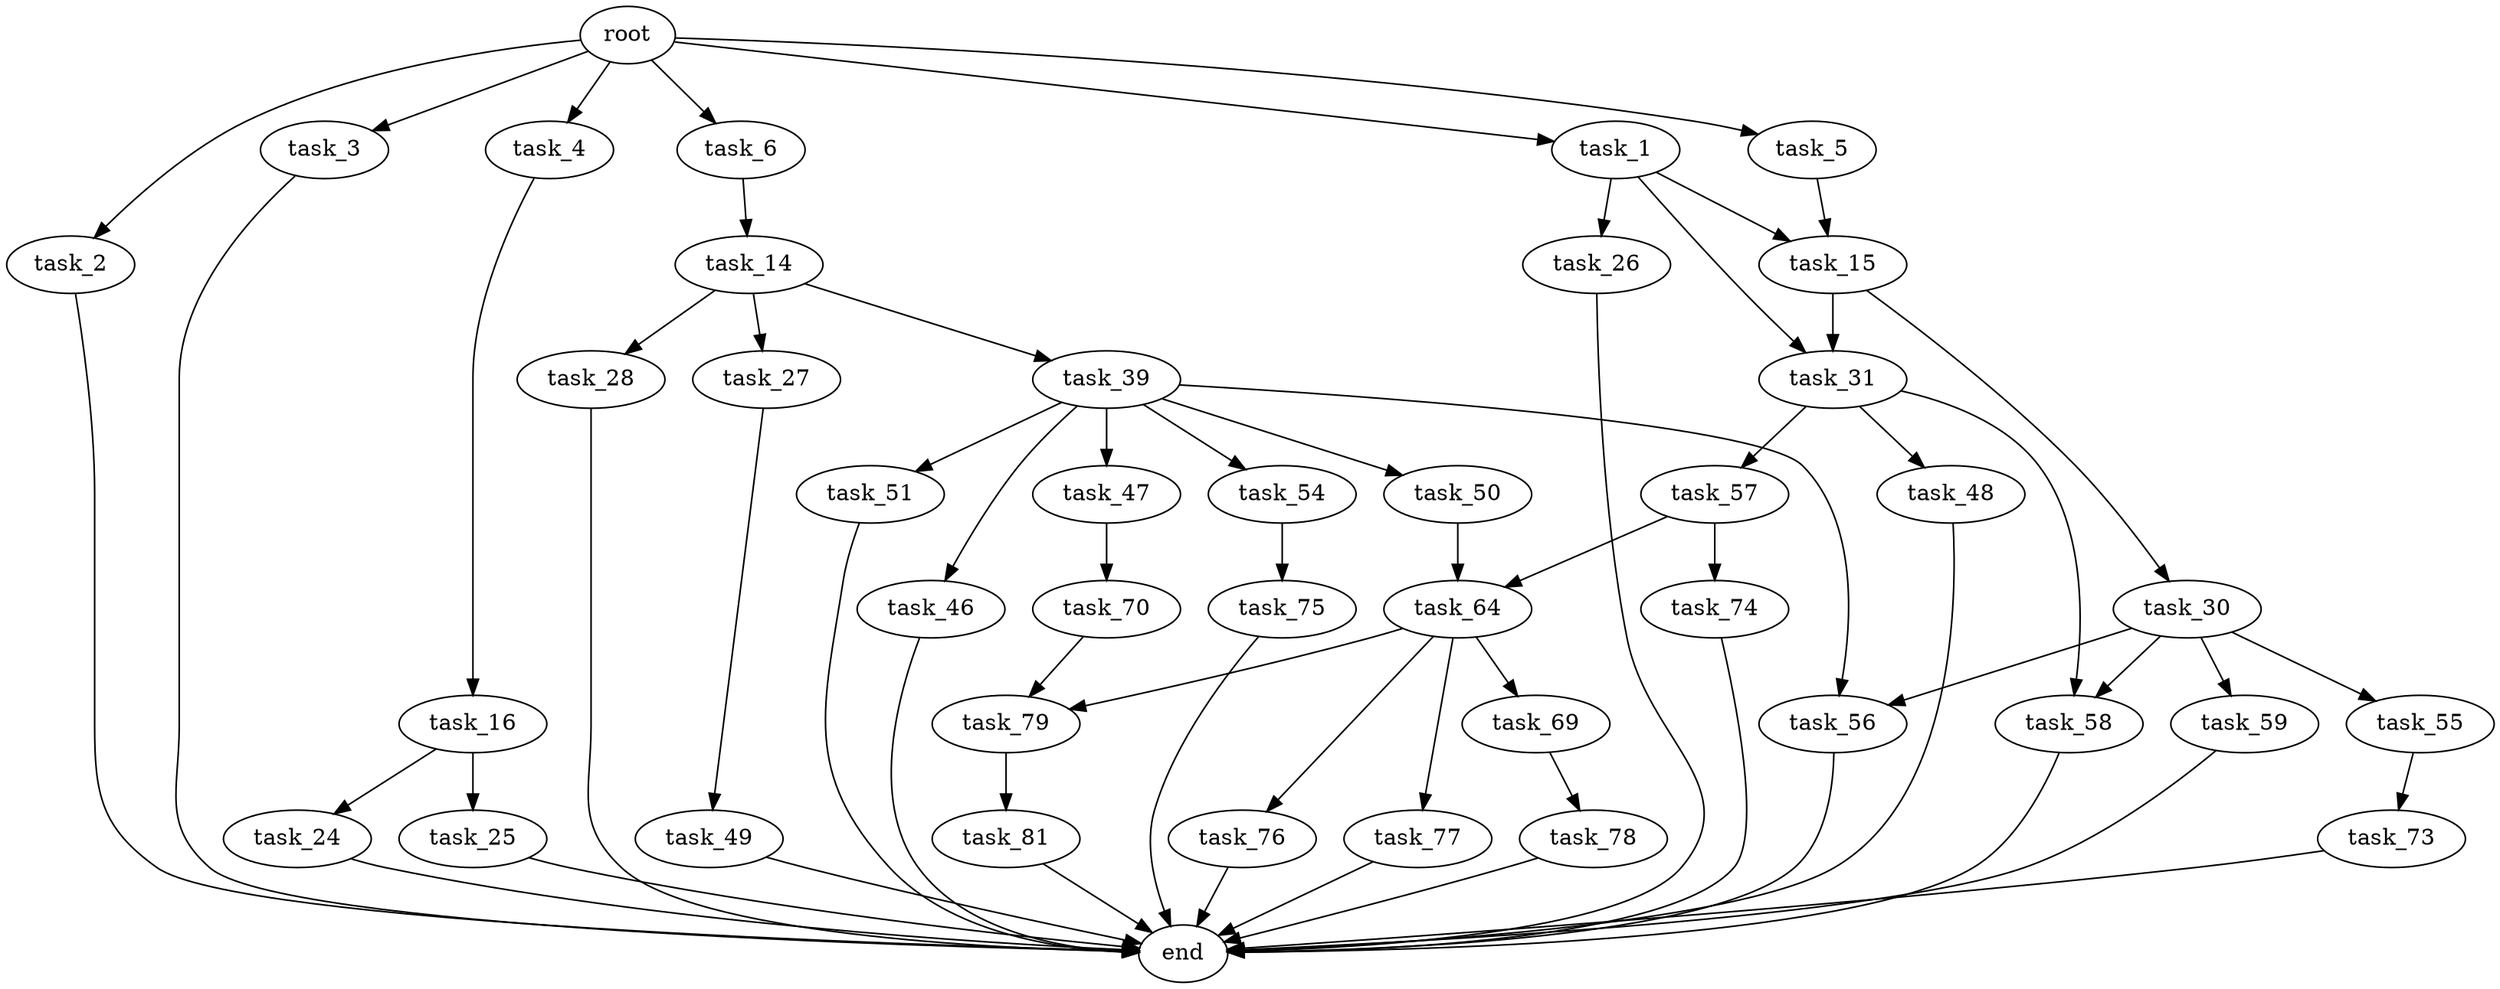 digraph G {
  root [size="0.000000"];
  task_1 [size="19197227421.000000"];
  task_2 [size="9708113043.000000"];
  task_3 [size="242782641053.000000"];
  task_4 [size="1196414936.000000"];
  task_5 [size="18311040624.000000"];
  task_6 [size="34509744695.000000"];
  task_14 [size="8589934592.000000"];
  task_15 [size="688682263.000000"];
  task_16 [size="743617854.000000"];
  task_24 [size="1039440453378.000000"];
  task_25 [size="6211888018.000000"];
  task_26 [size="50974436171.000000"];
  task_27 [size="4472238707.000000"];
  task_28 [size="6521498467.000000"];
  task_30 [size="787705488720.000000"];
  task_31 [size="4414521953.000000"];
  task_39 [size="68719476736.000000"];
  task_46 [size="549755813888.000000"];
  task_47 [size="68045906663.000000"];
  task_48 [size="782757789696.000000"];
  task_49 [size="84123161231.000000"];
  task_50 [size="36356349056.000000"];
  task_51 [size="140947818836.000000"];
  task_54 [size="23174806543.000000"];
  task_55 [size="1483038637.000000"];
  task_56 [size="23783286061.000000"];
  task_57 [size="5705377504.000000"];
  task_58 [size="18270309623.000000"];
  task_59 [size="3083213396.000000"];
  task_64 [size="476165767430.000000"];
  task_69 [size="8589934592.000000"];
  task_70 [size="33977810519.000000"];
  task_73 [size="202517168465.000000"];
  task_74 [size="8589934592.000000"];
  task_75 [size="8589934592.000000"];
  task_76 [size="1073741824000.000000"];
  task_77 [size="635457784417.000000"];
  task_78 [size="4855093597.000000"];
  task_79 [size="3190052184.000000"];
  task_81 [size="142181385068.000000"];
  end [size="0.000000"];

  root -> task_1 [size="1.000000"];
  root -> task_2 [size="1.000000"];
  root -> task_3 [size="1.000000"];
  root -> task_4 [size="1.000000"];
  root -> task_5 [size="1.000000"];
  root -> task_6 [size="1.000000"];
  task_1 -> task_15 [size="301989888.000000"];
  task_1 -> task_26 [size="301989888.000000"];
  task_1 -> task_31 [size="301989888.000000"];
  task_2 -> end [size="1.000000"];
  task_3 -> end [size="1.000000"];
  task_4 -> task_16 [size="134217728.000000"];
  task_5 -> task_15 [size="536870912.000000"];
  task_6 -> task_14 [size="33554432.000000"];
  task_14 -> task_27 [size="33554432.000000"];
  task_14 -> task_28 [size="33554432.000000"];
  task_14 -> task_39 [size="33554432.000000"];
  task_15 -> task_30 [size="75497472.000000"];
  task_15 -> task_31 [size="75497472.000000"];
  task_16 -> task_24 [size="33554432.000000"];
  task_16 -> task_25 [size="33554432.000000"];
  task_24 -> end [size="1.000000"];
  task_25 -> end [size="1.000000"];
  task_26 -> end [size="1.000000"];
  task_27 -> task_49 [size="536870912.000000"];
  task_28 -> end [size="1.000000"];
  task_30 -> task_55 [size="838860800.000000"];
  task_30 -> task_56 [size="838860800.000000"];
  task_30 -> task_58 [size="838860800.000000"];
  task_30 -> task_59 [size="838860800.000000"];
  task_31 -> task_48 [size="75497472.000000"];
  task_31 -> task_57 [size="75497472.000000"];
  task_31 -> task_58 [size="75497472.000000"];
  task_39 -> task_46 [size="134217728.000000"];
  task_39 -> task_47 [size="134217728.000000"];
  task_39 -> task_50 [size="134217728.000000"];
  task_39 -> task_51 [size="134217728.000000"];
  task_39 -> task_54 [size="134217728.000000"];
  task_39 -> task_56 [size="134217728.000000"];
  task_46 -> end [size="1.000000"];
  task_47 -> task_70 [size="75497472.000000"];
  task_48 -> end [size="1.000000"];
  task_49 -> end [size="1.000000"];
  task_50 -> task_64 [size="33554432.000000"];
  task_51 -> end [size="1.000000"];
  task_54 -> task_75 [size="838860800.000000"];
  task_55 -> task_73 [size="75497472.000000"];
  task_56 -> end [size="1.000000"];
  task_57 -> task_64 [size="411041792.000000"];
  task_57 -> task_74 [size="411041792.000000"];
  task_58 -> end [size="1.000000"];
  task_59 -> end [size="1.000000"];
  task_64 -> task_69 [size="301989888.000000"];
  task_64 -> task_76 [size="301989888.000000"];
  task_64 -> task_77 [size="301989888.000000"];
  task_64 -> task_79 [size="301989888.000000"];
  task_69 -> task_78 [size="33554432.000000"];
  task_70 -> task_79 [size="33554432.000000"];
  task_73 -> end [size="1.000000"];
  task_74 -> end [size="1.000000"];
  task_75 -> end [size="1.000000"];
  task_76 -> end [size="1.000000"];
  task_77 -> end [size="1.000000"];
  task_78 -> end [size="1.000000"];
  task_79 -> task_81 [size="301989888.000000"];
  task_81 -> end [size="1.000000"];
}
